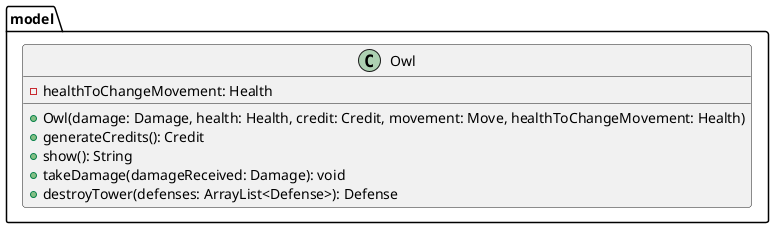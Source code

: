 @startuml
'https://plantuml.com/class-diagram

package model {
    class Owl {
        - healthToChangeMovement: Health

        + Owl(damage: Damage, health: Health, credit: Credit, movement: Move, healthToChangeMovement: Health)
        + generateCredits(): Credit
        + show(): String
        + takeDamage(damageReceived: Damage): void
        + destroyTower(defenses: ArrayList<Defense>): Defense
    }
}

@enduml